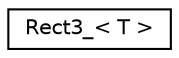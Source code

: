 digraph "Graphical Class Hierarchy"
{
  edge [fontname="Helvetica",fontsize="10",labelfontname="Helvetica",labelfontsize="10"];
  node [fontname="Helvetica",fontsize="10",shape=record];
  rankdir="LR";
  Node1 [label="Rect3_\< T \>",height=0.2,width=0.4,color="black", fillcolor="white", style="filled",URL="$classRect3__.html",tooltip="3D rectangle class This class implements a 3D rectangle which provides similar functionality to the O..."];
}
